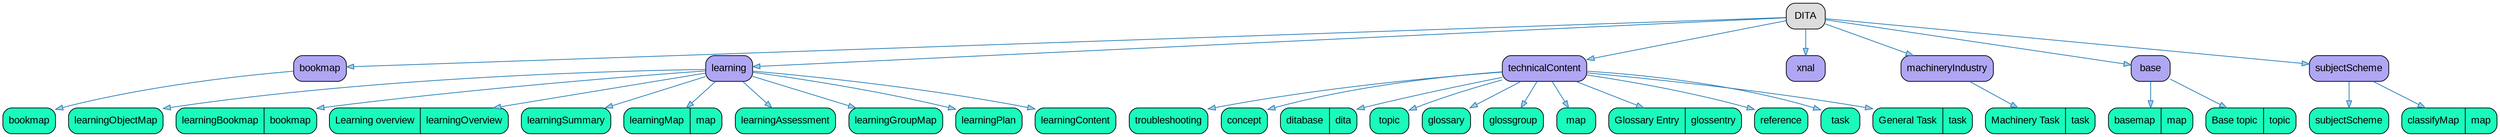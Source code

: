 // Diagram connecting group folders to shell modules defined in that group
strict digraph {
				
  // Root node
  
	"DITA" [label ="DITA" fontname="Arial" shape="Mrecord" style="filled"  fillcolor="#DDDDDD"]
			
  // Other nodes
      
	"group_bookmap" [label ="bookmap" fontname="Arial" shape="Mrecord" style="filled"  fillcolor="#AFA7F4"]
         
	"bookmap" [label ="bookmap" fontname="Arial" shape="Mrecord" style="filled"  fillcolor="#1AFABC"]
      
      
	"group_learning" [label ="learning" fontname="Arial" shape="Mrecord" style="filled"  fillcolor="#AFA7F4"]
         
	"learningObjectMap" [label ="learningObjectMap" fontname="Arial" shape="Mrecord" style="filled"  fillcolor="#1AFABC"]
         
	"learningBookmap" [label ="learningBookmap|bookmap" fontname="Arial" shape="Mrecord" style="filled"  fillcolor="#1AFABC"]
         
	"Learning overview" [label ="Learning overview|learningOverview" fontname="Arial" shape="Mrecord" style="filled"  fillcolor="#1AFABC"]
         
	"learningSummary" [label ="learningSummary" fontname="Arial" shape="Mrecord" style="filled"  fillcolor="#1AFABC"]
         
	"learningMap" [label ="learningMap|map" fontname="Arial" shape="Mrecord" style="filled"  fillcolor="#1AFABC"]
         
	"learningAssessment" [label ="learningAssessment" fontname="Arial" shape="Mrecord" style="filled"  fillcolor="#1AFABC"]
         
	"learningGroupMap" [label ="learningGroupMap" fontname="Arial" shape="Mrecord" style="filled"  fillcolor="#1AFABC"]
         
	"learningPlan" [label ="learningPlan" fontname="Arial" shape="Mrecord" style="filled"  fillcolor="#1AFABC"]
         
	"learningContent" [label ="learningContent" fontname="Arial" shape="Mrecord" style="filled"  fillcolor="#1AFABC"]
      
      
	"group_technicalContent" [label ="technicalContent" fontname="Arial" shape="Mrecord" style="filled"  fillcolor="#AFA7F4"]
         
	"troubleshooting" [label ="troubleshooting" fontname="Arial" shape="Mrecord" style="filled"  fillcolor="#1AFABC"]
         
	"concept" [label ="concept" fontname="Arial" shape="Mrecord" style="filled"  fillcolor="#1AFABC"]
         
	"ditabase" [label ="ditabase|dita" fontname="Arial" shape="Mrecord" style="filled"  fillcolor="#1AFABC"]
         
	"topic" [label ="topic" fontname="Arial" shape="Mrecord" style="filled"  fillcolor="#1AFABC"]
         
	"glossary" [label ="glossary" fontname="Arial" shape="Mrecord" style="filled"  fillcolor="#1AFABC"]
         
	"glossgroup" [label ="glossgroup" fontname="Arial" shape="Mrecord" style="filled"  fillcolor="#1AFABC"]
         
	"map" [label ="map" fontname="Arial" shape="Mrecord" style="filled"  fillcolor="#1AFABC"]
         
	"Glossary Entry" [label ="Glossary Entry|glossentry" fontname="Arial" shape="Mrecord" style="filled"  fillcolor="#1AFABC"]
         
	"reference" [label ="reference" fontname="Arial" shape="Mrecord" style="filled"  fillcolor="#1AFABC"]
         
	"task" [label ="task" fontname="Arial" shape="Mrecord" style="filled"  fillcolor="#1AFABC"]
         
	"General Task" [label ="General Task|task" fontname="Arial" shape="Mrecord" style="filled"  fillcolor="#1AFABC"]
      
      
	"group_xnal" [label ="xnal" fontname="Arial" shape="Mrecord" style="filled"  fillcolor="#AFA7F4"]
      
	"group_machineryIndustry" [label ="machineryIndustry" fontname="Arial" shape="Mrecord" style="filled"  fillcolor="#AFA7F4"]
         
	"Machinery Task" [label ="Machinery Task|task" fontname="Arial" shape="Mrecord" style="filled"  fillcolor="#1AFABC"]
      
      
	"group_base" [label ="base" fontname="Arial" shape="Mrecord" style="filled"  fillcolor="#AFA7F4"]
         
	"basemap" [label ="basemap|map" fontname="Arial" shape="Mrecord" style="filled"  fillcolor="#1AFABC"]
         
	"Base topic" [label ="Base topic|topic" fontname="Arial" shape="Mrecord" style="filled"  fillcolor="#1AFABC"]
      
      
	"group_subjectScheme" [label ="subjectScheme" fontname="Arial" shape="Mrecord" style="filled"  fillcolor="#AFA7F4"]
         
	"subjectScheme" [label ="subjectScheme" fontname="Arial" shape="Mrecord" style="filled"  fillcolor="#1AFABC"]
         
	"classifyMap" [label ="classifyMap|map" fontname="Arial" shape="Mrecord" style="filled"  fillcolor="#1AFABC"]
      
   
  // Edges
      
	"DITA" -> "group_bookmap" [fillcolor="#a6cee3" color="#1f78b4"]
         
	"group_bookmap" -> "bookmap" [fillcolor="#a6cee3" color="#1f78b4"]
      
      
	"DITA" -> "group_learning" [fillcolor="#a6cee3" color="#1f78b4"]
         
	"group_learning" -> "learningObjectMap" [fillcolor="#a6cee3" color="#1f78b4"]
         
	"group_learning" -> "learningBookmap" [fillcolor="#a6cee3" color="#1f78b4"]
         
	"group_learning" -> "Learning overview" [fillcolor="#a6cee3" color="#1f78b4"]
         
	"group_learning" -> "learningSummary" [fillcolor="#a6cee3" color="#1f78b4"]
         
	"group_learning" -> "learningMap" [fillcolor="#a6cee3" color="#1f78b4"]
         
	"group_learning" -> "learningAssessment" [fillcolor="#a6cee3" color="#1f78b4"]
         
	"group_learning" -> "learningGroupMap" [fillcolor="#a6cee3" color="#1f78b4"]
         
	"group_learning" -> "learningPlan" [fillcolor="#a6cee3" color="#1f78b4"]
         
	"group_learning" -> "learningContent" [fillcolor="#a6cee3" color="#1f78b4"]
      
      
	"DITA" -> "group_technicalContent" [fillcolor="#a6cee3" color="#1f78b4"]
         
	"group_technicalContent" -> "troubleshooting" [fillcolor="#a6cee3" color="#1f78b4"]
         
	"group_technicalContent" -> "concept" [fillcolor="#a6cee3" color="#1f78b4"]
         
	"group_technicalContent" -> "ditabase" [fillcolor="#a6cee3" color="#1f78b4"]
         
	"group_technicalContent" -> "topic" [fillcolor="#a6cee3" color="#1f78b4"]
         
	"group_technicalContent" -> "glossary" [fillcolor="#a6cee3" color="#1f78b4"]
         
	"group_technicalContent" -> "glossgroup" [fillcolor="#a6cee3" color="#1f78b4"]
         
	"group_technicalContent" -> "map" [fillcolor="#a6cee3" color="#1f78b4"]
         
	"group_technicalContent" -> "Glossary Entry" [fillcolor="#a6cee3" color="#1f78b4"]
         
	"group_technicalContent" -> "reference" [fillcolor="#a6cee3" color="#1f78b4"]
         
	"group_technicalContent" -> "task" [fillcolor="#a6cee3" color="#1f78b4"]
         
	"group_technicalContent" -> "General Task" [fillcolor="#a6cee3" color="#1f78b4"]
      
      
	"DITA" -> "group_xnal" [fillcolor="#a6cee3" color="#1f78b4"]
      
	"DITA" -> "group_machineryIndustry" [fillcolor="#a6cee3" color="#1f78b4"]
         
	"group_machineryIndustry" -> "Machinery Task" [fillcolor="#a6cee3" color="#1f78b4"]
      
      
	"DITA" -> "group_base" [fillcolor="#a6cee3" color="#1f78b4"]
         
	"group_base" -> "basemap" [fillcolor="#a6cee3" color="#1f78b4"]
         
	"group_base" -> "Base topic" [fillcolor="#a6cee3" color="#1f78b4"]
      
      
	"DITA" -> "group_subjectScheme" [fillcolor="#a6cee3" color="#1f78b4"]
         
	"group_subjectScheme" -> "subjectScheme" [fillcolor="#a6cee3" color="#1f78b4"]
         
	"group_subjectScheme" -> "classifyMap" [fillcolor="#a6cee3" color="#1f78b4"]
      
   }